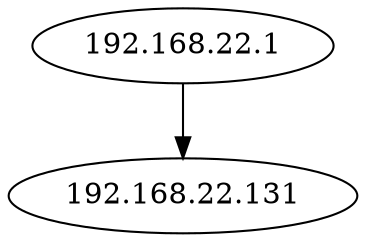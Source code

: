 digraph G {
    "192.168.22.1" [label="192.168.22.1"];
    "192.168.22.131" [label="192.168.22.131"];
    "192.168.22.1" -> "192.168.22.131";
}
